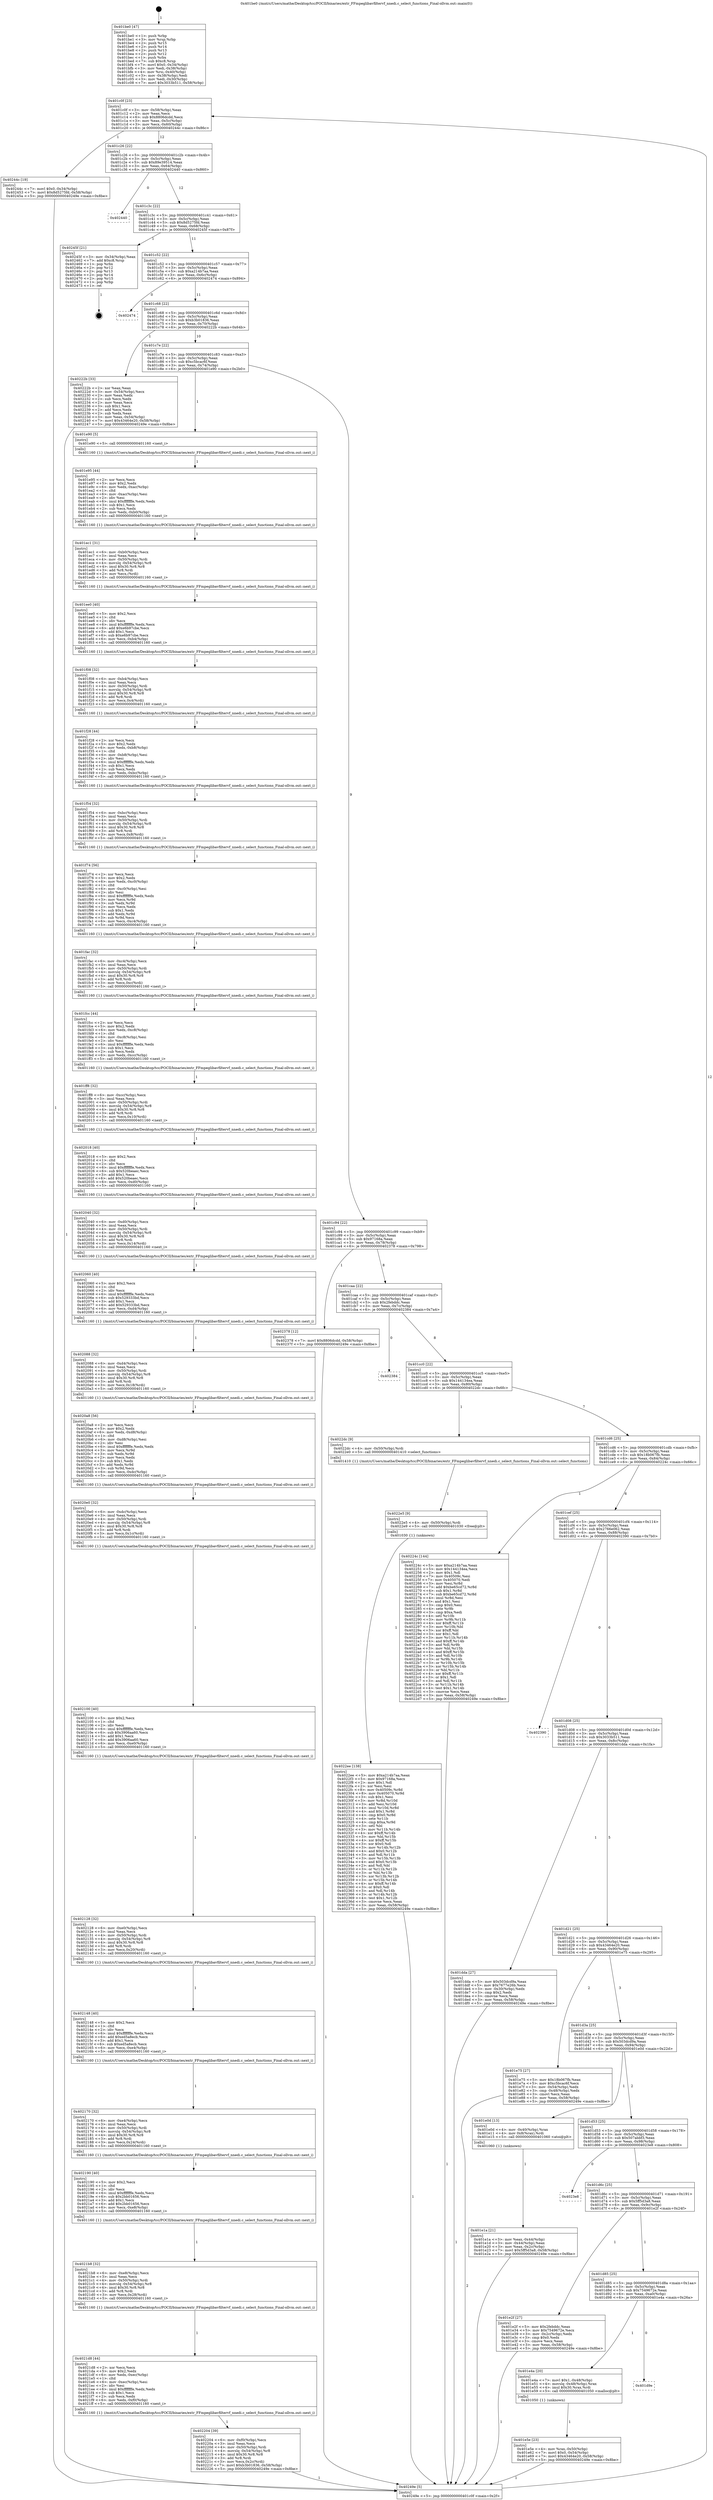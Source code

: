 digraph "0x401be0" {
  label = "0x401be0 (/mnt/c/Users/mathe/Desktop/tcc/POCII/binaries/extr_FFmpeglibavfiltervf_nnedi.c_select_functions_Final-ollvm.out::main(0))"
  labelloc = "t"
  node[shape=record]

  Entry [label="",width=0.3,height=0.3,shape=circle,fillcolor=black,style=filled]
  "0x401c0f" [label="{
     0x401c0f [23]\l
     | [instrs]\l
     &nbsp;&nbsp;0x401c0f \<+3\>: mov -0x58(%rbp),%eax\l
     &nbsp;&nbsp;0x401c12 \<+2\>: mov %eax,%ecx\l
     &nbsp;&nbsp;0x401c14 \<+6\>: sub $0x8806dcdd,%ecx\l
     &nbsp;&nbsp;0x401c1a \<+3\>: mov %eax,-0x5c(%rbp)\l
     &nbsp;&nbsp;0x401c1d \<+3\>: mov %ecx,-0x60(%rbp)\l
     &nbsp;&nbsp;0x401c20 \<+6\>: je 000000000040244c \<main+0x86c\>\l
  }"]
  "0x40244c" [label="{
     0x40244c [19]\l
     | [instrs]\l
     &nbsp;&nbsp;0x40244c \<+7\>: movl $0x0,-0x34(%rbp)\l
     &nbsp;&nbsp;0x402453 \<+7\>: movl $0x8d5275fd,-0x58(%rbp)\l
     &nbsp;&nbsp;0x40245a \<+5\>: jmp 000000000040249e \<main+0x8be\>\l
  }"]
  "0x401c26" [label="{
     0x401c26 [22]\l
     | [instrs]\l
     &nbsp;&nbsp;0x401c26 \<+5\>: jmp 0000000000401c2b \<main+0x4b\>\l
     &nbsp;&nbsp;0x401c2b \<+3\>: mov -0x5c(%rbp),%eax\l
     &nbsp;&nbsp;0x401c2e \<+5\>: sub $0x89e39514,%eax\l
     &nbsp;&nbsp;0x401c33 \<+3\>: mov %eax,-0x64(%rbp)\l
     &nbsp;&nbsp;0x401c36 \<+6\>: je 0000000000402440 \<main+0x860\>\l
  }"]
  Exit [label="",width=0.3,height=0.3,shape=circle,fillcolor=black,style=filled,peripheries=2]
  "0x402440" [label="{
     0x402440\l
  }", style=dashed]
  "0x401c3c" [label="{
     0x401c3c [22]\l
     | [instrs]\l
     &nbsp;&nbsp;0x401c3c \<+5\>: jmp 0000000000401c41 \<main+0x61\>\l
     &nbsp;&nbsp;0x401c41 \<+3\>: mov -0x5c(%rbp),%eax\l
     &nbsp;&nbsp;0x401c44 \<+5\>: sub $0x8d5275fd,%eax\l
     &nbsp;&nbsp;0x401c49 \<+3\>: mov %eax,-0x68(%rbp)\l
     &nbsp;&nbsp;0x401c4c \<+6\>: je 000000000040245f \<main+0x87f\>\l
  }"]
  "0x4022ee" [label="{
     0x4022ee [138]\l
     | [instrs]\l
     &nbsp;&nbsp;0x4022ee \<+5\>: mov $0xa214b7aa,%eax\l
     &nbsp;&nbsp;0x4022f3 \<+5\>: mov $0x97168a,%ecx\l
     &nbsp;&nbsp;0x4022f8 \<+2\>: mov $0x1,%dl\l
     &nbsp;&nbsp;0x4022fa \<+2\>: xor %esi,%esi\l
     &nbsp;&nbsp;0x4022fc \<+8\>: mov 0x40509c,%r8d\l
     &nbsp;&nbsp;0x402304 \<+8\>: mov 0x405070,%r9d\l
     &nbsp;&nbsp;0x40230c \<+3\>: sub $0x1,%esi\l
     &nbsp;&nbsp;0x40230f \<+3\>: mov %r8d,%r10d\l
     &nbsp;&nbsp;0x402312 \<+3\>: add %esi,%r10d\l
     &nbsp;&nbsp;0x402315 \<+4\>: imul %r10d,%r8d\l
     &nbsp;&nbsp;0x402319 \<+4\>: and $0x1,%r8d\l
     &nbsp;&nbsp;0x40231d \<+4\>: cmp $0x0,%r8d\l
     &nbsp;&nbsp;0x402321 \<+4\>: sete %r11b\l
     &nbsp;&nbsp;0x402325 \<+4\>: cmp $0xa,%r9d\l
     &nbsp;&nbsp;0x402329 \<+3\>: setl %bl\l
     &nbsp;&nbsp;0x40232c \<+3\>: mov %r11b,%r14b\l
     &nbsp;&nbsp;0x40232f \<+4\>: xor $0xff,%r14b\l
     &nbsp;&nbsp;0x402333 \<+3\>: mov %bl,%r15b\l
     &nbsp;&nbsp;0x402336 \<+4\>: xor $0xff,%r15b\l
     &nbsp;&nbsp;0x40233a \<+3\>: xor $0x0,%dl\l
     &nbsp;&nbsp;0x40233d \<+3\>: mov %r14b,%r12b\l
     &nbsp;&nbsp;0x402340 \<+4\>: and $0x0,%r12b\l
     &nbsp;&nbsp;0x402344 \<+3\>: and %dl,%r11b\l
     &nbsp;&nbsp;0x402347 \<+3\>: mov %r15b,%r13b\l
     &nbsp;&nbsp;0x40234a \<+4\>: and $0x0,%r13b\l
     &nbsp;&nbsp;0x40234e \<+2\>: and %dl,%bl\l
     &nbsp;&nbsp;0x402350 \<+3\>: or %r11b,%r12b\l
     &nbsp;&nbsp;0x402353 \<+3\>: or %bl,%r13b\l
     &nbsp;&nbsp;0x402356 \<+3\>: xor %r13b,%r12b\l
     &nbsp;&nbsp;0x402359 \<+3\>: or %r15b,%r14b\l
     &nbsp;&nbsp;0x40235c \<+4\>: xor $0xff,%r14b\l
     &nbsp;&nbsp;0x402360 \<+3\>: or $0x0,%dl\l
     &nbsp;&nbsp;0x402363 \<+3\>: and %dl,%r14b\l
     &nbsp;&nbsp;0x402366 \<+3\>: or %r14b,%r12b\l
     &nbsp;&nbsp;0x402369 \<+4\>: test $0x1,%r12b\l
     &nbsp;&nbsp;0x40236d \<+3\>: cmovne %ecx,%eax\l
     &nbsp;&nbsp;0x402370 \<+3\>: mov %eax,-0x58(%rbp)\l
     &nbsp;&nbsp;0x402373 \<+5\>: jmp 000000000040249e \<main+0x8be\>\l
  }"]
  "0x40245f" [label="{
     0x40245f [21]\l
     | [instrs]\l
     &nbsp;&nbsp;0x40245f \<+3\>: mov -0x34(%rbp),%eax\l
     &nbsp;&nbsp;0x402462 \<+7\>: add $0xc8,%rsp\l
     &nbsp;&nbsp;0x402469 \<+1\>: pop %rbx\l
     &nbsp;&nbsp;0x40246a \<+2\>: pop %r12\l
     &nbsp;&nbsp;0x40246c \<+2\>: pop %r13\l
     &nbsp;&nbsp;0x40246e \<+2\>: pop %r14\l
     &nbsp;&nbsp;0x402470 \<+2\>: pop %r15\l
     &nbsp;&nbsp;0x402472 \<+1\>: pop %rbp\l
     &nbsp;&nbsp;0x402473 \<+1\>: ret\l
  }"]
  "0x401c52" [label="{
     0x401c52 [22]\l
     | [instrs]\l
     &nbsp;&nbsp;0x401c52 \<+5\>: jmp 0000000000401c57 \<main+0x77\>\l
     &nbsp;&nbsp;0x401c57 \<+3\>: mov -0x5c(%rbp),%eax\l
     &nbsp;&nbsp;0x401c5a \<+5\>: sub $0xa214b7aa,%eax\l
     &nbsp;&nbsp;0x401c5f \<+3\>: mov %eax,-0x6c(%rbp)\l
     &nbsp;&nbsp;0x401c62 \<+6\>: je 0000000000402474 \<main+0x894\>\l
  }"]
  "0x4022e5" [label="{
     0x4022e5 [9]\l
     | [instrs]\l
     &nbsp;&nbsp;0x4022e5 \<+4\>: mov -0x50(%rbp),%rdi\l
     &nbsp;&nbsp;0x4022e9 \<+5\>: call 0000000000401030 \<free@plt\>\l
     | [calls]\l
     &nbsp;&nbsp;0x401030 \{1\} (unknown)\l
  }"]
  "0x402474" [label="{
     0x402474\l
  }", style=dashed]
  "0x401c68" [label="{
     0x401c68 [22]\l
     | [instrs]\l
     &nbsp;&nbsp;0x401c68 \<+5\>: jmp 0000000000401c6d \<main+0x8d\>\l
     &nbsp;&nbsp;0x401c6d \<+3\>: mov -0x5c(%rbp),%eax\l
     &nbsp;&nbsp;0x401c70 \<+5\>: sub $0xb3b01836,%eax\l
     &nbsp;&nbsp;0x401c75 \<+3\>: mov %eax,-0x70(%rbp)\l
     &nbsp;&nbsp;0x401c78 \<+6\>: je 000000000040222b \<main+0x64b\>\l
  }"]
  "0x402204" [label="{
     0x402204 [39]\l
     | [instrs]\l
     &nbsp;&nbsp;0x402204 \<+6\>: mov -0xf0(%rbp),%ecx\l
     &nbsp;&nbsp;0x40220a \<+3\>: imul %eax,%ecx\l
     &nbsp;&nbsp;0x40220d \<+4\>: mov -0x50(%rbp),%rdi\l
     &nbsp;&nbsp;0x402211 \<+4\>: movslq -0x54(%rbp),%r8\l
     &nbsp;&nbsp;0x402215 \<+4\>: imul $0x30,%r8,%r8\l
     &nbsp;&nbsp;0x402219 \<+3\>: add %r8,%rdi\l
     &nbsp;&nbsp;0x40221c \<+3\>: mov %ecx,0x2c(%rdi)\l
     &nbsp;&nbsp;0x40221f \<+7\>: movl $0xb3b01836,-0x58(%rbp)\l
     &nbsp;&nbsp;0x402226 \<+5\>: jmp 000000000040249e \<main+0x8be\>\l
  }"]
  "0x40222b" [label="{
     0x40222b [33]\l
     | [instrs]\l
     &nbsp;&nbsp;0x40222b \<+2\>: xor %eax,%eax\l
     &nbsp;&nbsp;0x40222d \<+3\>: mov -0x54(%rbp),%ecx\l
     &nbsp;&nbsp;0x402230 \<+2\>: mov %eax,%edx\l
     &nbsp;&nbsp;0x402232 \<+2\>: sub %ecx,%edx\l
     &nbsp;&nbsp;0x402234 \<+2\>: mov %eax,%ecx\l
     &nbsp;&nbsp;0x402236 \<+3\>: sub $0x1,%ecx\l
     &nbsp;&nbsp;0x402239 \<+2\>: add %ecx,%edx\l
     &nbsp;&nbsp;0x40223b \<+2\>: sub %edx,%eax\l
     &nbsp;&nbsp;0x40223d \<+3\>: mov %eax,-0x54(%rbp)\l
     &nbsp;&nbsp;0x402240 \<+7\>: movl $0x43464e20,-0x58(%rbp)\l
     &nbsp;&nbsp;0x402247 \<+5\>: jmp 000000000040249e \<main+0x8be\>\l
  }"]
  "0x401c7e" [label="{
     0x401c7e [22]\l
     | [instrs]\l
     &nbsp;&nbsp;0x401c7e \<+5\>: jmp 0000000000401c83 \<main+0xa3\>\l
     &nbsp;&nbsp;0x401c83 \<+3\>: mov -0x5c(%rbp),%eax\l
     &nbsp;&nbsp;0x401c86 \<+5\>: sub $0xc5bcac6f,%eax\l
     &nbsp;&nbsp;0x401c8b \<+3\>: mov %eax,-0x74(%rbp)\l
     &nbsp;&nbsp;0x401c8e \<+6\>: je 0000000000401e90 \<main+0x2b0\>\l
  }"]
  "0x4021d8" [label="{
     0x4021d8 [44]\l
     | [instrs]\l
     &nbsp;&nbsp;0x4021d8 \<+2\>: xor %ecx,%ecx\l
     &nbsp;&nbsp;0x4021da \<+5\>: mov $0x2,%edx\l
     &nbsp;&nbsp;0x4021df \<+6\>: mov %edx,-0xec(%rbp)\l
     &nbsp;&nbsp;0x4021e5 \<+1\>: cltd\l
     &nbsp;&nbsp;0x4021e6 \<+6\>: mov -0xec(%rbp),%esi\l
     &nbsp;&nbsp;0x4021ec \<+2\>: idiv %esi\l
     &nbsp;&nbsp;0x4021ee \<+6\>: imul $0xfffffffe,%edx,%edx\l
     &nbsp;&nbsp;0x4021f4 \<+3\>: sub $0x1,%ecx\l
     &nbsp;&nbsp;0x4021f7 \<+2\>: sub %ecx,%edx\l
     &nbsp;&nbsp;0x4021f9 \<+6\>: mov %edx,-0xf0(%rbp)\l
     &nbsp;&nbsp;0x4021ff \<+5\>: call 0000000000401160 \<next_i\>\l
     | [calls]\l
     &nbsp;&nbsp;0x401160 \{1\} (/mnt/c/Users/mathe/Desktop/tcc/POCII/binaries/extr_FFmpeglibavfiltervf_nnedi.c_select_functions_Final-ollvm.out::next_i)\l
  }"]
  "0x401e90" [label="{
     0x401e90 [5]\l
     | [instrs]\l
     &nbsp;&nbsp;0x401e90 \<+5\>: call 0000000000401160 \<next_i\>\l
     | [calls]\l
     &nbsp;&nbsp;0x401160 \{1\} (/mnt/c/Users/mathe/Desktop/tcc/POCII/binaries/extr_FFmpeglibavfiltervf_nnedi.c_select_functions_Final-ollvm.out::next_i)\l
  }"]
  "0x401c94" [label="{
     0x401c94 [22]\l
     | [instrs]\l
     &nbsp;&nbsp;0x401c94 \<+5\>: jmp 0000000000401c99 \<main+0xb9\>\l
     &nbsp;&nbsp;0x401c99 \<+3\>: mov -0x5c(%rbp),%eax\l
     &nbsp;&nbsp;0x401c9c \<+5\>: sub $0x97168a,%eax\l
     &nbsp;&nbsp;0x401ca1 \<+3\>: mov %eax,-0x78(%rbp)\l
     &nbsp;&nbsp;0x401ca4 \<+6\>: je 0000000000402378 \<main+0x798\>\l
  }"]
  "0x4021b8" [label="{
     0x4021b8 [32]\l
     | [instrs]\l
     &nbsp;&nbsp;0x4021b8 \<+6\>: mov -0xe8(%rbp),%ecx\l
     &nbsp;&nbsp;0x4021be \<+3\>: imul %eax,%ecx\l
     &nbsp;&nbsp;0x4021c1 \<+4\>: mov -0x50(%rbp),%rdi\l
     &nbsp;&nbsp;0x4021c5 \<+4\>: movslq -0x54(%rbp),%r8\l
     &nbsp;&nbsp;0x4021c9 \<+4\>: imul $0x30,%r8,%r8\l
     &nbsp;&nbsp;0x4021cd \<+3\>: add %r8,%rdi\l
     &nbsp;&nbsp;0x4021d0 \<+3\>: mov %ecx,0x28(%rdi)\l
     &nbsp;&nbsp;0x4021d3 \<+5\>: call 0000000000401160 \<next_i\>\l
     | [calls]\l
     &nbsp;&nbsp;0x401160 \{1\} (/mnt/c/Users/mathe/Desktop/tcc/POCII/binaries/extr_FFmpeglibavfiltervf_nnedi.c_select_functions_Final-ollvm.out::next_i)\l
  }"]
  "0x402378" [label="{
     0x402378 [12]\l
     | [instrs]\l
     &nbsp;&nbsp;0x402378 \<+7\>: movl $0x8806dcdd,-0x58(%rbp)\l
     &nbsp;&nbsp;0x40237f \<+5\>: jmp 000000000040249e \<main+0x8be\>\l
  }"]
  "0x401caa" [label="{
     0x401caa [22]\l
     | [instrs]\l
     &nbsp;&nbsp;0x401caa \<+5\>: jmp 0000000000401caf \<main+0xcf\>\l
     &nbsp;&nbsp;0x401caf \<+3\>: mov -0x5c(%rbp),%eax\l
     &nbsp;&nbsp;0x401cb2 \<+5\>: sub $0x2febddc,%eax\l
     &nbsp;&nbsp;0x401cb7 \<+3\>: mov %eax,-0x7c(%rbp)\l
     &nbsp;&nbsp;0x401cba \<+6\>: je 0000000000402384 \<main+0x7a4\>\l
  }"]
  "0x402190" [label="{
     0x402190 [40]\l
     | [instrs]\l
     &nbsp;&nbsp;0x402190 \<+5\>: mov $0x2,%ecx\l
     &nbsp;&nbsp;0x402195 \<+1\>: cltd\l
     &nbsp;&nbsp;0x402196 \<+2\>: idiv %ecx\l
     &nbsp;&nbsp;0x402198 \<+6\>: imul $0xfffffffe,%edx,%ecx\l
     &nbsp;&nbsp;0x40219e \<+6\>: sub $0x2bb01656,%ecx\l
     &nbsp;&nbsp;0x4021a4 \<+3\>: add $0x1,%ecx\l
     &nbsp;&nbsp;0x4021a7 \<+6\>: add $0x2bb01656,%ecx\l
     &nbsp;&nbsp;0x4021ad \<+6\>: mov %ecx,-0xe8(%rbp)\l
     &nbsp;&nbsp;0x4021b3 \<+5\>: call 0000000000401160 \<next_i\>\l
     | [calls]\l
     &nbsp;&nbsp;0x401160 \{1\} (/mnt/c/Users/mathe/Desktop/tcc/POCII/binaries/extr_FFmpeglibavfiltervf_nnedi.c_select_functions_Final-ollvm.out::next_i)\l
  }"]
  "0x402384" [label="{
     0x402384\l
  }", style=dashed]
  "0x401cc0" [label="{
     0x401cc0 [22]\l
     | [instrs]\l
     &nbsp;&nbsp;0x401cc0 \<+5\>: jmp 0000000000401cc5 \<main+0xe5\>\l
     &nbsp;&nbsp;0x401cc5 \<+3\>: mov -0x5c(%rbp),%eax\l
     &nbsp;&nbsp;0x401cc8 \<+5\>: sub $0x144134ea,%eax\l
     &nbsp;&nbsp;0x401ccd \<+3\>: mov %eax,-0x80(%rbp)\l
     &nbsp;&nbsp;0x401cd0 \<+6\>: je 00000000004022dc \<main+0x6fc\>\l
  }"]
  "0x402170" [label="{
     0x402170 [32]\l
     | [instrs]\l
     &nbsp;&nbsp;0x402170 \<+6\>: mov -0xe4(%rbp),%ecx\l
     &nbsp;&nbsp;0x402176 \<+3\>: imul %eax,%ecx\l
     &nbsp;&nbsp;0x402179 \<+4\>: mov -0x50(%rbp),%rdi\l
     &nbsp;&nbsp;0x40217d \<+4\>: movslq -0x54(%rbp),%r8\l
     &nbsp;&nbsp;0x402181 \<+4\>: imul $0x30,%r8,%r8\l
     &nbsp;&nbsp;0x402185 \<+3\>: add %r8,%rdi\l
     &nbsp;&nbsp;0x402188 \<+3\>: mov %ecx,0x24(%rdi)\l
     &nbsp;&nbsp;0x40218b \<+5\>: call 0000000000401160 \<next_i\>\l
     | [calls]\l
     &nbsp;&nbsp;0x401160 \{1\} (/mnt/c/Users/mathe/Desktop/tcc/POCII/binaries/extr_FFmpeglibavfiltervf_nnedi.c_select_functions_Final-ollvm.out::next_i)\l
  }"]
  "0x4022dc" [label="{
     0x4022dc [9]\l
     | [instrs]\l
     &nbsp;&nbsp;0x4022dc \<+4\>: mov -0x50(%rbp),%rdi\l
     &nbsp;&nbsp;0x4022e0 \<+5\>: call 0000000000401410 \<select_functions\>\l
     | [calls]\l
     &nbsp;&nbsp;0x401410 \{1\} (/mnt/c/Users/mathe/Desktop/tcc/POCII/binaries/extr_FFmpeglibavfiltervf_nnedi.c_select_functions_Final-ollvm.out::select_functions)\l
  }"]
  "0x401cd6" [label="{
     0x401cd6 [25]\l
     | [instrs]\l
     &nbsp;&nbsp;0x401cd6 \<+5\>: jmp 0000000000401cdb \<main+0xfb\>\l
     &nbsp;&nbsp;0x401cdb \<+3\>: mov -0x5c(%rbp),%eax\l
     &nbsp;&nbsp;0x401cde \<+5\>: sub $0x18b067fb,%eax\l
     &nbsp;&nbsp;0x401ce3 \<+6\>: mov %eax,-0x84(%rbp)\l
     &nbsp;&nbsp;0x401ce9 \<+6\>: je 000000000040224c \<main+0x66c\>\l
  }"]
  "0x402148" [label="{
     0x402148 [40]\l
     | [instrs]\l
     &nbsp;&nbsp;0x402148 \<+5\>: mov $0x2,%ecx\l
     &nbsp;&nbsp;0x40214d \<+1\>: cltd\l
     &nbsp;&nbsp;0x40214e \<+2\>: idiv %ecx\l
     &nbsp;&nbsp;0x402150 \<+6\>: imul $0xfffffffe,%edx,%ecx\l
     &nbsp;&nbsp;0x402156 \<+6\>: add $0xed5a8ecb,%ecx\l
     &nbsp;&nbsp;0x40215c \<+3\>: add $0x1,%ecx\l
     &nbsp;&nbsp;0x40215f \<+6\>: sub $0xed5a8ecb,%ecx\l
     &nbsp;&nbsp;0x402165 \<+6\>: mov %ecx,-0xe4(%rbp)\l
     &nbsp;&nbsp;0x40216b \<+5\>: call 0000000000401160 \<next_i\>\l
     | [calls]\l
     &nbsp;&nbsp;0x401160 \{1\} (/mnt/c/Users/mathe/Desktop/tcc/POCII/binaries/extr_FFmpeglibavfiltervf_nnedi.c_select_functions_Final-ollvm.out::next_i)\l
  }"]
  "0x40224c" [label="{
     0x40224c [144]\l
     | [instrs]\l
     &nbsp;&nbsp;0x40224c \<+5\>: mov $0xa214b7aa,%eax\l
     &nbsp;&nbsp;0x402251 \<+5\>: mov $0x144134ea,%ecx\l
     &nbsp;&nbsp;0x402256 \<+2\>: mov $0x1,%dl\l
     &nbsp;&nbsp;0x402258 \<+7\>: mov 0x40509c,%esi\l
     &nbsp;&nbsp;0x40225f \<+7\>: mov 0x405070,%edi\l
     &nbsp;&nbsp;0x402266 \<+3\>: mov %esi,%r8d\l
     &nbsp;&nbsp;0x402269 \<+7\>: add $0xbe65cd72,%r8d\l
     &nbsp;&nbsp;0x402270 \<+4\>: sub $0x1,%r8d\l
     &nbsp;&nbsp;0x402274 \<+7\>: sub $0xbe65cd72,%r8d\l
     &nbsp;&nbsp;0x40227b \<+4\>: imul %r8d,%esi\l
     &nbsp;&nbsp;0x40227f \<+3\>: and $0x1,%esi\l
     &nbsp;&nbsp;0x402282 \<+3\>: cmp $0x0,%esi\l
     &nbsp;&nbsp;0x402285 \<+4\>: sete %r9b\l
     &nbsp;&nbsp;0x402289 \<+3\>: cmp $0xa,%edi\l
     &nbsp;&nbsp;0x40228c \<+4\>: setl %r10b\l
     &nbsp;&nbsp;0x402290 \<+3\>: mov %r9b,%r11b\l
     &nbsp;&nbsp;0x402293 \<+4\>: xor $0xff,%r11b\l
     &nbsp;&nbsp;0x402297 \<+3\>: mov %r10b,%bl\l
     &nbsp;&nbsp;0x40229a \<+3\>: xor $0xff,%bl\l
     &nbsp;&nbsp;0x40229d \<+3\>: xor $0x1,%dl\l
     &nbsp;&nbsp;0x4022a0 \<+3\>: mov %r11b,%r14b\l
     &nbsp;&nbsp;0x4022a3 \<+4\>: and $0xff,%r14b\l
     &nbsp;&nbsp;0x4022a7 \<+3\>: and %dl,%r9b\l
     &nbsp;&nbsp;0x4022aa \<+3\>: mov %bl,%r15b\l
     &nbsp;&nbsp;0x4022ad \<+4\>: and $0xff,%r15b\l
     &nbsp;&nbsp;0x4022b1 \<+3\>: and %dl,%r10b\l
     &nbsp;&nbsp;0x4022b4 \<+3\>: or %r9b,%r14b\l
     &nbsp;&nbsp;0x4022b7 \<+3\>: or %r10b,%r15b\l
     &nbsp;&nbsp;0x4022ba \<+3\>: xor %r15b,%r14b\l
     &nbsp;&nbsp;0x4022bd \<+3\>: or %bl,%r11b\l
     &nbsp;&nbsp;0x4022c0 \<+4\>: xor $0xff,%r11b\l
     &nbsp;&nbsp;0x4022c4 \<+3\>: or $0x1,%dl\l
     &nbsp;&nbsp;0x4022c7 \<+3\>: and %dl,%r11b\l
     &nbsp;&nbsp;0x4022ca \<+3\>: or %r11b,%r14b\l
     &nbsp;&nbsp;0x4022cd \<+4\>: test $0x1,%r14b\l
     &nbsp;&nbsp;0x4022d1 \<+3\>: cmovne %ecx,%eax\l
     &nbsp;&nbsp;0x4022d4 \<+3\>: mov %eax,-0x58(%rbp)\l
     &nbsp;&nbsp;0x4022d7 \<+5\>: jmp 000000000040249e \<main+0x8be\>\l
  }"]
  "0x401cef" [label="{
     0x401cef [25]\l
     | [instrs]\l
     &nbsp;&nbsp;0x401cef \<+5\>: jmp 0000000000401cf4 \<main+0x114\>\l
     &nbsp;&nbsp;0x401cf4 \<+3\>: mov -0x5c(%rbp),%eax\l
     &nbsp;&nbsp;0x401cf7 \<+5\>: sub $0x2766e062,%eax\l
     &nbsp;&nbsp;0x401cfc \<+6\>: mov %eax,-0x88(%rbp)\l
     &nbsp;&nbsp;0x401d02 \<+6\>: je 0000000000402390 \<main+0x7b0\>\l
  }"]
  "0x402128" [label="{
     0x402128 [32]\l
     | [instrs]\l
     &nbsp;&nbsp;0x402128 \<+6\>: mov -0xe0(%rbp),%ecx\l
     &nbsp;&nbsp;0x40212e \<+3\>: imul %eax,%ecx\l
     &nbsp;&nbsp;0x402131 \<+4\>: mov -0x50(%rbp),%rdi\l
     &nbsp;&nbsp;0x402135 \<+4\>: movslq -0x54(%rbp),%r8\l
     &nbsp;&nbsp;0x402139 \<+4\>: imul $0x30,%r8,%r8\l
     &nbsp;&nbsp;0x40213d \<+3\>: add %r8,%rdi\l
     &nbsp;&nbsp;0x402140 \<+3\>: mov %ecx,0x20(%rdi)\l
     &nbsp;&nbsp;0x402143 \<+5\>: call 0000000000401160 \<next_i\>\l
     | [calls]\l
     &nbsp;&nbsp;0x401160 \{1\} (/mnt/c/Users/mathe/Desktop/tcc/POCII/binaries/extr_FFmpeglibavfiltervf_nnedi.c_select_functions_Final-ollvm.out::next_i)\l
  }"]
  "0x402390" [label="{
     0x402390\l
  }", style=dashed]
  "0x401d08" [label="{
     0x401d08 [25]\l
     | [instrs]\l
     &nbsp;&nbsp;0x401d08 \<+5\>: jmp 0000000000401d0d \<main+0x12d\>\l
     &nbsp;&nbsp;0x401d0d \<+3\>: mov -0x5c(%rbp),%eax\l
     &nbsp;&nbsp;0x401d10 \<+5\>: sub $0x3033b511,%eax\l
     &nbsp;&nbsp;0x401d15 \<+6\>: mov %eax,-0x8c(%rbp)\l
     &nbsp;&nbsp;0x401d1b \<+6\>: je 0000000000401dda \<main+0x1fa\>\l
  }"]
  "0x402100" [label="{
     0x402100 [40]\l
     | [instrs]\l
     &nbsp;&nbsp;0x402100 \<+5\>: mov $0x2,%ecx\l
     &nbsp;&nbsp;0x402105 \<+1\>: cltd\l
     &nbsp;&nbsp;0x402106 \<+2\>: idiv %ecx\l
     &nbsp;&nbsp;0x402108 \<+6\>: imul $0xfffffffe,%edx,%ecx\l
     &nbsp;&nbsp;0x40210e \<+6\>: sub $0x3906aa60,%ecx\l
     &nbsp;&nbsp;0x402114 \<+3\>: add $0x1,%ecx\l
     &nbsp;&nbsp;0x402117 \<+6\>: add $0x3906aa60,%ecx\l
     &nbsp;&nbsp;0x40211d \<+6\>: mov %ecx,-0xe0(%rbp)\l
     &nbsp;&nbsp;0x402123 \<+5\>: call 0000000000401160 \<next_i\>\l
     | [calls]\l
     &nbsp;&nbsp;0x401160 \{1\} (/mnt/c/Users/mathe/Desktop/tcc/POCII/binaries/extr_FFmpeglibavfiltervf_nnedi.c_select_functions_Final-ollvm.out::next_i)\l
  }"]
  "0x401dda" [label="{
     0x401dda [27]\l
     | [instrs]\l
     &nbsp;&nbsp;0x401dda \<+5\>: mov $0x503dcd9a,%eax\l
     &nbsp;&nbsp;0x401ddf \<+5\>: mov $0x7677e26b,%ecx\l
     &nbsp;&nbsp;0x401de4 \<+3\>: mov -0x30(%rbp),%edx\l
     &nbsp;&nbsp;0x401de7 \<+3\>: cmp $0x2,%edx\l
     &nbsp;&nbsp;0x401dea \<+3\>: cmovne %ecx,%eax\l
     &nbsp;&nbsp;0x401ded \<+3\>: mov %eax,-0x58(%rbp)\l
     &nbsp;&nbsp;0x401df0 \<+5\>: jmp 000000000040249e \<main+0x8be\>\l
  }"]
  "0x401d21" [label="{
     0x401d21 [25]\l
     | [instrs]\l
     &nbsp;&nbsp;0x401d21 \<+5\>: jmp 0000000000401d26 \<main+0x146\>\l
     &nbsp;&nbsp;0x401d26 \<+3\>: mov -0x5c(%rbp),%eax\l
     &nbsp;&nbsp;0x401d29 \<+5\>: sub $0x43464e20,%eax\l
     &nbsp;&nbsp;0x401d2e \<+6\>: mov %eax,-0x90(%rbp)\l
     &nbsp;&nbsp;0x401d34 \<+6\>: je 0000000000401e75 \<main+0x295\>\l
  }"]
  "0x40249e" [label="{
     0x40249e [5]\l
     | [instrs]\l
     &nbsp;&nbsp;0x40249e \<+5\>: jmp 0000000000401c0f \<main+0x2f\>\l
  }"]
  "0x401be0" [label="{
     0x401be0 [47]\l
     | [instrs]\l
     &nbsp;&nbsp;0x401be0 \<+1\>: push %rbp\l
     &nbsp;&nbsp;0x401be1 \<+3\>: mov %rsp,%rbp\l
     &nbsp;&nbsp;0x401be4 \<+2\>: push %r15\l
     &nbsp;&nbsp;0x401be6 \<+2\>: push %r14\l
     &nbsp;&nbsp;0x401be8 \<+2\>: push %r13\l
     &nbsp;&nbsp;0x401bea \<+2\>: push %r12\l
     &nbsp;&nbsp;0x401bec \<+1\>: push %rbx\l
     &nbsp;&nbsp;0x401bed \<+7\>: sub $0xc8,%rsp\l
     &nbsp;&nbsp;0x401bf4 \<+7\>: movl $0x0,-0x34(%rbp)\l
     &nbsp;&nbsp;0x401bfb \<+3\>: mov %edi,-0x38(%rbp)\l
     &nbsp;&nbsp;0x401bfe \<+4\>: mov %rsi,-0x40(%rbp)\l
     &nbsp;&nbsp;0x401c02 \<+3\>: mov -0x38(%rbp),%edi\l
     &nbsp;&nbsp;0x401c05 \<+3\>: mov %edi,-0x30(%rbp)\l
     &nbsp;&nbsp;0x401c08 \<+7\>: movl $0x3033b511,-0x58(%rbp)\l
  }"]
  "0x4020e0" [label="{
     0x4020e0 [32]\l
     | [instrs]\l
     &nbsp;&nbsp;0x4020e0 \<+6\>: mov -0xdc(%rbp),%ecx\l
     &nbsp;&nbsp;0x4020e6 \<+3\>: imul %eax,%ecx\l
     &nbsp;&nbsp;0x4020e9 \<+4\>: mov -0x50(%rbp),%rdi\l
     &nbsp;&nbsp;0x4020ed \<+4\>: movslq -0x54(%rbp),%r8\l
     &nbsp;&nbsp;0x4020f1 \<+4\>: imul $0x30,%r8,%r8\l
     &nbsp;&nbsp;0x4020f5 \<+3\>: add %r8,%rdi\l
     &nbsp;&nbsp;0x4020f8 \<+3\>: mov %ecx,0x1c(%rdi)\l
     &nbsp;&nbsp;0x4020fb \<+5\>: call 0000000000401160 \<next_i\>\l
     | [calls]\l
     &nbsp;&nbsp;0x401160 \{1\} (/mnt/c/Users/mathe/Desktop/tcc/POCII/binaries/extr_FFmpeglibavfiltervf_nnedi.c_select_functions_Final-ollvm.out::next_i)\l
  }"]
  "0x401e75" [label="{
     0x401e75 [27]\l
     | [instrs]\l
     &nbsp;&nbsp;0x401e75 \<+5\>: mov $0x18b067fb,%eax\l
     &nbsp;&nbsp;0x401e7a \<+5\>: mov $0xc5bcac6f,%ecx\l
     &nbsp;&nbsp;0x401e7f \<+3\>: mov -0x54(%rbp),%edx\l
     &nbsp;&nbsp;0x401e82 \<+3\>: cmp -0x48(%rbp),%edx\l
     &nbsp;&nbsp;0x401e85 \<+3\>: cmovl %ecx,%eax\l
     &nbsp;&nbsp;0x401e88 \<+3\>: mov %eax,-0x58(%rbp)\l
     &nbsp;&nbsp;0x401e8b \<+5\>: jmp 000000000040249e \<main+0x8be\>\l
  }"]
  "0x401d3a" [label="{
     0x401d3a [25]\l
     | [instrs]\l
     &nbsp;&nbsp;0x401d3a \<+5\>: jmp 0000000000401d3f \<main+0x15f\>\l
     &nbsp;&nbsp;0x401d3f \<+3\>: mov -0x5c(%rbp),%eax\l
     &nbsp;&nbsp;0x401d42 \<+5\>: sub $0x503dcd9a,%eax\l
     &nbsp;&nbsp;0x401d47 \<+6\>: mov %eax,-0x94(%rbp)\l
     &nbsp;&nbsp;0x401d4d \<+6\>: je 0000000000401e0d \<main+0x22d\>\l
  }"]
  "0x4020a8" [label="{
     0x4020a8 [56]\l
     | [instrs]\l
     &nbsp;&nbsp;0x4020a8 \<+2\>: xor %ecx,%ecx\l
     &nbsp;&nbsp;0x4020aa \<+5\>: mov $0x2,%edx\l
     &nbsp;&nbsp;0x4020af \<+6\>: mov %edx,-0xd8(%rbp)\l
     &nbsp;&nbsp;0x4020b5 \<+1\>: cltd\l
     &nbsp;&nbsp;0x4020b6 \<+6\>: mov -0xd8(%rbp),%esi\l
     &nbsp;&nbsp;0x4020bc \<+2\>: idiv %esi\l
     &nbsp;&nbsp;0x4020be \<+6\>: imul $0xfffffffe,%edx,%edx\l
     &nbsp;&nbsp;0x4020c4 \<+3\>: mov %ecx,%r9d\l
     &nbsp;&nbsp;0x4020c7 \<+3\>: sub %edx,%r9d\l
     &nbsp;&nbsp;0x4020ca \<+2\>: mov %ecx,%edx\l
     &nbsp;&nbsp;0x4020cc \<+3\>: sub $0x1,%edx\l
     &nbsp;&nbsp;0x4020cf \<+3\>: add %edx,%r9d\l
     &nbsp;&nbsp;0x4020d2 \<+3\>: sub %r9d,%ecx\l
     &nbsp;&nbsp;0x4020d5 \<+6\>: mov %ecx,-0xdc(%rbp)\l
     &nbsp;&nbsp;0x4020db \<+5\>: call 0000000000401160 \<next_i\>\l
     | [calls]\l
     &nbsp;&nbsp;0x401160 \{1\} (/mnt/c/Users/mathe/Desktop/tcc/POCII/binaries/extr_FFmpeglibavfiltervf_nnedi.c_select_functions_Final-ollvm.out::next_i)\l
  }"]
  "0x401e0d" [label="{
     0x401e0d [13]\l
     | [instrs]\l
     &nbsp;&nbsp;0x401e0d \<+4\>: mov -0x40(%rbp),%rax\l
     &nbsp;&nbsp;0x401e11 \<+4\>: mov 0x8(%rax),%rdi\l
     &nbsp;&nbsp;0x401e15 \<+5\>: call 0000000000401060 \<atoi@plt\>\l
     | [calls]\l
     &nbsp;&nbsp;0x401060 \{1\} (unknown)\l
  }"]
  "0x401d53" [label="{
     0x401d53 [25]\l
     | [instrs]\l
     &nbsp;&nbsp;0x401d53 \<+5\>: jmp 0000000000401d58 \<main+0x178\>\l
     &nbsp;&nbsp;0x401d58 \<+3\>: mov -0x5c(%rbp),%eax\l
     &nbsp;&nbsp;0x401d5b \<+5\>: sub $0x507abbf3,%eax\l
     &nbsp;&nbsp;0x401d60 \<+6\>: mov %eax,-0x98(%rbp)\l
     &nbsp;&nbsp;0x401d66 \<+6\>: je 00000000004023e8 \<main+0x808\>\l
  }"]
  "0x401e1a" [label="{
     0x401e1a [21]\l
     | [instrs]\l
     &nbsp;&nbsp;0x401e1a \<+3\>: mov %eax,-0x44(%rbp)\l
     &nbsp;&nbsp;0x401e1d \<+3\>: mov -0x44(%rbp),%eax\l
     &nbsp;&nbsp;0x401e20 \<+3\>: mov %eax,-0x2c(%rbp)\l
     &nbsp;&nbsp;0x401e23 \<+7\>: movl $0x5ff5d3a8,-0x58(%rbp)\l
     &nbsp;&nbsp;0x401e2a \<+5\>: jmp 000000000040249e \<main+0x8be\>\l
  }"]
  "0x402088" [label="{
     0x402088 [32]\l
     | [instrs]\l
     &nbsp;&nbsp;0x402088 \<+6\>: mov -0xd4(%rbp),%ecx\l
     &nbsp;&nbsp;0x40208e \<+3\>: imul %eax,%ecx\l
     &nbsp;&nbsp;0x402091 \<+4\>: mov -0x50(%rbp),%rdi\l
     &nbsp;&nbsp;0x402095 \<+4\>: movslq -0x54(%rbp),%r8\l
     &nbsp;&nbsp;0x402099 \<+4\>: imul $0x30,%r8,%r8\l
     &nbsp;&nbsp;0x40209d \<+3\>: add %r8,%rdi\l
     &nbsp;&nbsp;0x4020a0 \<+3\>: mov %ecx,0x18(%rdi)\l
     &nbsp;&nbsp;0x4020a3 \<+5\>: call 0000000000401160 \<next_i\>\l
     | [calls]\l
     &nbsp;&nbsp;0x401160 \{1\} (/mnt/c/Users/mathe/Desktop/tcc/POCII/binaries/extr_FFmpeglibavfiltervf_nnedi.c_select_functions_Final-ollvm.out::next_i)\l
  }"]
  "0x4023e8" [label="{
     0x4023e8\l
  }", style=dashed]
  "0x401d6c" [label="{
     0x401d6c [25]\l
     | [instrs]\l
     &nbsp;&nbsp;0x401d6c \<+5\>: jmp 0000000000401d71 \<main+0x191\>\l
     &nbsp;&nbsp;0x401d71 \<+3\>: mov -0x5c(%rbp),%eax\l
     &nbsp;&nbsp;0x401d74 \<+5\>: sub $0x5ff5d3a8,%eax\l
     &nbsp;&nbsp;0x401d79 \<+6\>: mov %eax,-0x9c(%rbp)\l
     &nbsp;&nbsp;0x401d7f \<+6\>: je 0000000000401e2f \<main+0x24f\>\l
  }"]
  "0x402060" [label="{
     0x402060 [40]\l
     | [instrs]\l
     &nbsp;&nbsp;0x402060 \<+5\>: mov $0x2,%ecx\l
     &nbsp;&nbsp;0x402065 \<+1\>: cltd\l
     &nbsp;&nbsp;0x402066 \<+2\>: idiv %ecx\l
     &nbsp;&nbsp;0x402068 \<+6\>: imul $0xfffffffe,%edx,%ecx\l
     &nbsp;&nbsp;0x40206e \<+6\>: sub $0x529333bd,%ecx\l
     &nbsp;&nbsp;0x402074 \<+3\>: add $0x1,%ecx\l
     &nbsp;&nbsp;0x402077 \<+6\>: add $0x529333bd,%ecx\l
     &nbsp;&nbsp;0x40207d \<+6\>: mov %ecx,-0xd4(%rbp)\l
     &nbsp;&nbsp;0x402083 \<+5\>: call 0000000000401160 \<next_i\>\l
     | [calls]\l
     &nbsp;&nbsp;0x401160 \{1\} (/mnt/c/Users/mathe/Desktop/tcc/POCII/binaries/extr_FFmpeglibavfiltervf_nnedi.c_select_functions_Final-ollvm.out::next_i)\l
  }"]
  "0x401e2f" [label="{
     0x401e2f [27]\l
     | [instrs]\l
     &nbsp;&nbsp;0x401e2f \<+5\>: mov $0x2febddc,%eax\l
     &nbsp;&nbsp;0x401e34 \<+5\>: mov $0x7549672e,%ecx\l
     &nbsp;&nbsp;0x401e39 \<+3\>: mov -0x2c(%rbp),%edx\l
     &nbsp;&nbsp;0x401e3c \<+3\>: cmp $0x0,%edx\l
     &nbsp;&nbsp;0x401e3f \<+3\>: cmove %ecx,%eax\l
     &nbsp;&nbsp;0x401e42 \<+3\>: mov %eax,-0x58(%rbp)\l
     &nbsp;&nbsp;0x401e45 \<+5\>: jmp 000000000040249e \<main+0x8be\>\l
  }"]
  "0x401d85" [label="{
     0x401d85 [25]\l
     | [instrs]\l
     &nbsp;&nbsp;0x401d85 \<+5\>: jmp 0000000000401d8a \<main+0x1aa\>\l
     &nbsp;&nbsp;0x401d8a \<+3\>: mov -0x5c(%rbp),%eax\l
     &nbsp;&nbsp;0x401d8d \<+5\>: sub $0x7549672e,%eax\l
     &nbsp;&nbsp;0x401d92 \<+6\>: mov %eax,-0xa0(%rbp)\l
     &nbsp;&nbsp;0x401d98 \<+6\>: je 0000000000401e4a \<main+0x26a\>\l
  }"]
  "0x402040" [label="{
     0x402040 [32]\l
     | [instrs]\l
     &nbsp;&nbsp;0x402040 \<+6\>: mov -0xd0(%rbp),%ecx\l
     &nbsp;&nbsp;0x402046 \<+3\>: imul %eax,%ecx\l
     &nbsp;&nbsp;0x402049 \<+4\>: mov -0x50(%rbp),%rdi\l
     &nbsp;&nbsp;0x40204d \<+4\>: movslq -0x54(%rbp),%r8\l
     &nbsp;&nbsp;0x402051 \<+4\>: imul $0x30,%r8,%r8\l
     &nbsp;&nbsp;0x402055 \<+3\>: add %r8,%rdi\l
     &nbsp;&nbsp;0x402058 \<+3\>: mov %ecx,0x14(%rdi)\l
     &nbsp;&nbsp;0x40205b \<+5\>: call 0000000000401160 \<next_i\>\l
     | [calls]\l
     &nbsp;&nbsp;0x401160 \{1\} (/mnt/c/Users/mathe/Desktop/tcc/POCII/binaries/extr_FFmpeglibavfiltervf_nnedi.c_select_functions_Final-ollvm.out::next_i)\l
  }"]
  "0x401e4a" [label="{
     0x401e4a [20]\l
     | [instrs]\l
     &nbsp;&nbsp;0x401e4a \<+7\>: movl $0x1,-0x48(%rbp)\l
     &nbsp;&nbsp;0x401e51 \<+4\>: movslq -0x48(%rbp),%rax\l
     &nbsp;&nbsp;0x401e55 \<+4\>: imul $0x30,%rax,%rdi\l
     &nbsp;&nbsp;0x401e59 \<+5\>: call 0000000000401050 \<malloc@plt\>\l
     | [calls]\l
     &nbsp;&nbsp;0x401050 \{1\} (unknown)\l
  }"]
  "0x401d9e" [label="{
     0x401d9e\l
  }", style=dashed]
  "0x401e5e" [label="{
     0x401e5e [23]\l
     | [instrs]\l
     &nbsp;&nbsp;0x401e5e \<+4\>: mov %rax,-0x50(%rbp)\l
     &nbsp;&nbsp;0x401e62 \<+7\>: movl $0x0,-0x54(%rbp)\l
     &nbsp;&nbsp;0x401e69 \<+7\>: movl $0x43464e20,-0x58(%rbp)\l
     &nbsp;&nbsp;0x401e70 \<+5\>: jmp 000000000040249e \<main+0x8be\>\l
  }"]
  "0x401e95" [label="{
     0x401e95 [44]\l
     | [instrs]\l
     &nbsp;&nbsp;0x401e95 \<+2\>: xor %ecx,%ecx\l
     &nbsp;&nbsp;0x401e97 \<+5\>: mov $0x2,%edx\l
     &nbsp;&nbsp;0x401e9c \<+6\>: mov %edx,-0xac(%rbp)\l
     &nbsp;&nbsp;0x401ea2 \<+1\>: cltd\l
     &nbsp;&nbsp;0x401ea3 \<+6\>: mov -0xac(%rbp),%esi\l
     &nbsp;&nbsp;0x401ea9 \<+2\>: idiv %esi\l
     &nbsp;&nbsp;0x401eab \<+6\>: imul $0xfffffffe,%edx,%edx\l
     &nbsp;&nbsp;0x401eb1 \<+3\>: sub $0x1,%ecx\l
     &nbsp;&nbsp;0x401eb4 \<+2\>: sub %ecx,%edx\l
     &nbsp;&nbsp;0x401eb6 \<+6\>: mov %edx,-0xb0(%rbp)\l
     &nbsp;&nbsp;0x401ebc \<+5\>: call 0000000000401160 \<next_i\>\l
     | [calls]\l
     &nbsp;&nbsp;0x401160 \{1\} (/mnt/c/Users/mathe/Desktop/tcc/POCII/binaries/extr_FFmpeglibavfiltervf_nnedi.c_select_functions_Final-ollvm.out::next_i)\l
  }"]
  "0x401ec1" [label="{
     0x401ec1 [31]\l
     | [instrs]\l
     &nbsp;&nbsp;0x401ec1 \<+6\>: mov -0xb0(%rbp),%ecx\l
     &nbsp;&nbsp;0x401ec7 \<+3\>: imul %eax,%ecx\l
     &nbsp;&nbsp;0x401eca \<+4\>: mov -0x50(%rbp),%rdi\l
     &nbsp;&nbsp;0x401ece \<+4\>: movslq -0x54(%rbp),%r8\l
     &nbsp;&nbsp;0x401ed2 \<+4\>: imul $0x30,%r8,%r8\l
     &nbsp;&nbsp;0x401ed6 \<+3\>: add %r8,%rdi\l
     &nbsp;&nbsp;0x401ed9 \<+2\>: mov %ecx,(%rdi)\l
     &nbsp;&nbsp;0x401edb \<+5\>: call 0000000000401160 \<next_i\>\l
     | [calls]\l
     &nbsp;&nbsp;0x401160 \{1\} (/mnt/c/Users/mathe/Desktop/tcc/POCII/binaries/extr_FFmpeglibavfiltervf_nnedi.c_select_functions_Final-ollvm.out::next_i)\l
  }"]
  "0x401ee0" [label="{
     0x401ee0 [40]\l
     | [instrs]\l
     &nbsp;&nbsp;0x401ee0 \<+5\>: mov $0x2,%ecx\l
     &nbsp;&nbsp;0x401ee5 \<+1\>: cltd\l
     &nbsp;&nbsp;0x401ee6 \<+2\>: idiv %ecx\l
     &nbsp;&nbsp;0x401ee8 \<+6\>: imul $0xfffffffe,%edx,%ecx\l
     &nbsp;&nbsp;0x401eee \<+6\>: add $0xe6b97cbe,%ecx\l
     &nbsp;&nbsp;0x401ef4 \<+3\>: add $0x1,%ecx\l
     &nbsp;&nbsp;0x401ef7 \<+6\>: sub $0xe6b97cbe,%ecx\l
     &nbsp;&nbsp;0x401efd \<+6\>: mov %ecx,-0xb4(%rbp)\l
     &nbsp;&nbsp;0x401f03 \<+5\>: call 0000000000401160 \<next_i\>\l
     | [calls]\l
     &nbsp;&nbsp;0x401160 \{1\} (/mnt/c/Users/mathe/Desktop/tcc/POCII/binaries/extr_FFmpeglibavfiltervf_nnedi.c_select_functions_Final-ollvm.out::next_i)\l
  }"]
  "0x401f08" [label="{
     0x401f08 [32]\l
     | [instrs]\l
     &nbsp;&nbsp;0x401f08 \<+6\>: mov -0xb4(%rbp),%ecx\l
     &nbsp;&nbsp;0x401f0e \<+3\>: imul %eax,%ecx\l
     &nbsp;&nbsp;0x401f11 \<+4\>: mov -0x50(%rbp),%rdi\l
     &nbsp;&nbsp;0x401f15 \<+4\>: movslq -0x54(%rbp),%r8\l
     &nbsp;&nbsp;0x401f19 \<+4\>: imul $0x30,%r8,%r8\l
     &nbsp;&nbsp;0x401f1d \<+3\>: add %r8,%rdi\l
     &nbsp;&nbsp;0x401f20 \<+3\>: mov %ecx,0x4(%rdi)\l
     &nbsp;&nbsp;0x401f23 \<+5\>: call 0000000000401160 \<next_i\>\l
     | [calls]\l
     &nbsp;&nbsp;0x401160 \{1\} (/mnt/c/Users/mathe/Desktop/tcc/POCII/binaries/extr_FFmpeglibavfiltervf_nnedi.c_select_functions_Final-ollvm.out::next_i)\l
  }"]
  "0x401f28" [label="{
     0x401f28 [44]\l
     | [instrs]\l
     &nbsp;&nbsp;0x401f28 \<+2\>: xor %ecx,%ecx\l
     &nbsp;&nbsp;0x401f2a \<+5\>: mov $0x2,%edx\l
     &nbsp;&nbsp;0x401f2f \<+6\>: mov %edx,-0xb8(%rbp)\l
     &nbsp;&nbsp;0x401f35 \<+1\>: cltd\l
     &nbsp;&nbsp;0x401f36 \<+6\>: mov -0xb8(%rbp),%esi\l
     &nbsp;&nbsp;0x401f3c \<+2\>: idiv %esi\l
     &nbsp;&nbsp;0x401f3e \<+6\>: imul $0xfffffffe,%edx,%edx\l
     &nbsp;&nbsp;0x401f44 \<+3\>: sub $0x1,%ecx\l
     &nbsp;&nbsp;0x401f47 \<+2\>: sub %ecx,%edx\l
     &nbsp;&nbsp;0x401f49 \<+6\>: mov %edx,-0xbc(%rbp)\l
     &nbsp;&nbsp;0x401f4f \<+5\>: call 0000000000401160 \<next_i\>\l
     | [calls]\l
     &nbsp;&nbsp;0x401160 \{1\} (/mnt/c/Users/mathe/Desktop/tcc/POCII/binaries/extr_FFmpeglibavfiltervf_nnedi.c_select_functions_Final-ollvm.out::next_i)\l
  }"]
  "0x401f54" [label="{
     0x401f54 [32]\l
     | [instrs]\l
     &nbsp;&nbsp;0x401f54 \<+6\>: mov -0xbc(%rbp),%ecx\l
     &nbsp;&nbsp;0x401f5a \<+3\>: imul %eax,%ecx\l
     &nbsp;&nbsp;0x401f5d \<+4\>: mov -0x50(%rbp),%rdi\l
     &nbsp;&nbsp;0x401f61 \<+4\>: movslq -0x54(%rbp),%r8\l
     &nbsp;&nbsp;0x401f65 \<+4\>: imul $0x30,%r8,%r8\l
     &nbsp;&nbsp;0x401f69 \<+3\>: add %r8,%rdi\l
     &nbsp;&nbsp;0x401f6c \<+3\>: mov %ecx,0x8(%rdi)\l
     &nbsp;&nbsp;0x401f6f \<+5\>: call 0000000000401160 \<next_i\>\l
     | [calls]\l
     &nbsp;&nbsp;0x401160 \{1\} (/mnt/c/Users/mathe/Desktop/tcc/POCII/binaries/extr_FFmpeglibavfiltervf_nnedi.c_select_functions_Final-ollvm.out::next_i)\l
  }"]
  "0x401f74" [label="{
     0x401f74 [56]\l
     | [instrs]\l
     &nbsp;&nbsp;0x401f74 \<+2\>: xor %ecx,%ecx\l
     &nbsp;&nbsp;0x401f76 \<+5\>: mov $0x2,%edx\l
     &nbsp;&nbsp;0x401f7b \<+6\>: mov %edx,-0xc0(%rbp)\l
     &nbsp;&nbsp;0x401f81 \<+1\>: cltd\l
     &nbsp;&nbsp;0x401f82 \<+6\>: mov -0xc0(%rbp),%esi\l
     &nbsp;&nbsp;0x401f88 \<+2\>: idiv %esi\l
     &nbsp;&nbsp;0x401f8a \<+6\>: imul $0xfffffffe,%edx,%edx\l
     &nbsp;&nbsp;0x401f90 \<+3\>: mov %ecx,%r9d\l
     &nbsp;&nbsp;0x401f93 \<+3\>: sub %edx,%r9d\l
     &nbsp;&nbsp;0x401f96 \<+2\>: mov %ecx,%edx\l
     &nbsp;&nbsp;0x401f98 \<+3\>: sub $0x1,%edx\l
     &nbsp;&nbsp;0x401f9b \<+3\>: add %edx,%r9d\l
     &nbsp;&nbsp;0x401f9e \<+3\>: sub %r9d,%ecx\l
     &nbsp;&nbsp;0x401fa1 \<+6\>: mov %ecx,-0xc4(%rbp)\l
     &nbsp;&nbsp;0x401fa7 \<+5\>: call 0000000000401160 \<next_i\>\l
     | [calls]\l
     &nbsp;&nbsp;0x401160 \{1\} (/mnt/c/Users/mathe/Desktop/tcc/POCII/binaries/extr_FFmpeglibavfiltervf_nnedi.c_select_functions_Final-ollvm.out::next_i)\l
  }"]
  "0x401fac" [label="{
     0x401fac [32]\l
     | [instrs]\l
     &nbsp;&nbsp;0x401fac \<+6\>: mov -0xc4(%rbp),%ecx\l
     &nbsp;&nbsp;0x401fb2 \<+3\>: imul %eax,%ecx\l
     &nbsp;&nbsp;0x401fb5 \<+4\>: mov -0x50(%rbp),%rdi\l
     &nbsp;&nbsp;0x401fb9 \<+4\>: movslq -0x54(%rbp),%r8\l
     &nbsp;&nbsp;0x401fbd \<+4\>: imul $0x30,%r8,%r8\l
     &nbsp;&nbsp;0x401fc1 \<+3\>: add %r8,%rdi\l
     &nbsp;&nbsp;0x401fc4 \<+3\>: mov %ecx,0xc(%rdi)\l
     &nbsp;&nbsp;0x401fc7 \<+5\>: call 0000000000401160 \<next_i\>\l
     | [calls]\l
     &nbsp;&nbsp;0x401160 \{1\} (/mnt/c/Users/mathe/Desktop/tcc/POCII/binaries/extr_FFmpeglibavfiltervf_nnedi.c_select_functions_Final-ollvm.out::next_i)\l
  }"]
  "0x401fcc" [label="{
     0x401fcc [44]\l
     | [instrs]\l
     &nbsp;&nbsp;0x401fcc \<+2\>: xor %ecx,%ecx\l
     &nbsp;&nbsp;0x401fce \<+5\>: mov $0x2,%edx\l
     &nbsp;&nbsp;0x401fd3 \<+6\>: mov %edx,-0xc8(%rbp)\l
     &nbsp;&nbsp;0x401fd9 \<+1\>: cltd\l
     &nbsp;&nbsp;0x401fda \<+6\>: mov -0xc8(%rbp),%esi\l
     &nbsp;&nbsp;0x401fe0 \<+2\>: idiv %esi\l
     &nbsp;&nbsp;0x401fe2 \<+6\>: imul $0xfffffffe,%edx,%edx\l
     &nbsp;&nbsp;0x401fe8 \<+3\>: sub $0x1,%ecx\l
     &nbsp;&nbsp;0x401feb \<+2\>: sub %ecx,%edx\l
     &nbsp;&nbsp;0x401fed \<+6\>: mov %edx,-0xcc(%rbp)\l
     &nbsp;&nbsp;0x401ff3 \<+5\>: call 0000000000401160 \<next_i\>\l
     | [calls]\l
     &nbsp;&nbsp;0x401160 \{1\} (/mnt/c/Users/mathe/Desktop/tcc/POCII/binaries/extr_FFmpeglibavfiltervf_nnedi.c_select_functions_Final-ollvm.out::next_i)\l
  }"]
  "0x401ff8" [label="{
     0x401ff8 [32]\l
     | [instrs]\l
     &nbsp;&nbsp;0x401ff8 \<+6\>: mov -0xcc(%rbp),%ecx\l
     &nbsp;&nbsp;0x401ffe \<+3\>: imul %eax,%ecx\l
     &nbsp;&nbsp;0x402001 \<+4\>: mov -0x50(%rbp),%rdi\l
     &nbsp;&nbsp;0x402005 \<+4\>: movslq -0x54(%rbp),%r8\l
     &nbsp;&nbsp;0x402009 \<+4\>: imul $0x30,%r8,%r8\l
     &nbsp;&nbsp;0x40200d \<+3\>: add %r8,%rdi\l
     &nbsp;&nbsp;0x402010 \<+3\>: mov %ecx,0x10(%rdi)\l
     &nbsp;&nbsp;0x402013 \<+5\>: call 0000000000401160 \<next_i\>\l
     | [calls]\l
     &nbsp;&nbsp;0x401160 \{1\} (/mnt/c/Users/mathe/Desktop/tcc/POCII/binaries/extr_FFmpeglibavfiltervf_nnedi.c_select_functions_Final-ollvm.out::next_i)\l
  }"]
  "0x402018" [label="{
     0x402018 [40]\l
     | [instrs]\l
     &nbsp;&nbsp;0x402018 \<+5\>: mov $0x2,%ecx\l
     &nbsp;&nbsp;0x40201d \<+1\>: cltd\l
     &nbsp;&nbsp;0x40201e \<+2\>: idiv %ecx\l
     &nbsp;&nbsp;0x402020 \<+6\>: imul $0xfffffffe,%edx,%ecx\l
     &nbsp;&nbsp;0x402026 \<+6\>: sub $0x520beaec,%ecx\l
     &nbsp;&nbsp;0x40202c \<+3\>: add $0x1,%ecx\l
     &nbsp;&nbsp;0x40202f \<+6\>: add $0x520beaec,%ecx\l
     &nbsp;&nbsp;0x402035 \<+6\>: mov %ecx,-0xd0(%rbp)\l
     &nbsp;&nbsp;0x40203b \<+5\>: call 0000000000401160 \<next_i\>\l
     | [calls]\l
     &nbsp;&nbsp;0x401160 \{1\} (/mnt/c/Users/mathe/Desktop/tcc/POCII/binaries/extr_FFmpeglibavfiltervf_nnedi.c_select_functions_Final-ollvm.out::next_i)\l
  }"]
  Entry -> "0x401be0" [label=" 1"]
  "0x401c0f" -> "0x40244c" [label=" 1"]
  "0x401c0f" -> "0x401c26" [label=" 12"]
  "0x40245f" -> Exit [label=" 1"]
  "0x401c26" -> "0x402440" [label=" 0"]
  "0x401c26" -> "0x401c3c" [label=" 12"]
  "0x40244c" -> "0x40249e" [label=" 1"]
  "0x401c3c" -> "0x40245f" [label=" 1"]
  "0x401c3c" -> "0x401c52" [label=" 11"]
  "0x402378" -> "0x40249e" [label=" 1"]
  "0x401c52" -> "0x402474" [label=" 0"]
  "0x401c52" -> "0x401c68" [label=" 11"]
  "0x4022ee" -> "0x40249e" [label=" 1"]
  "0x401c68" -> "0x40222b" [label=" 1"]
  "0x401c68" -> "0x401c7e" [label=" 10"]
  "0x4022e5" -> "0x4022ee" [label=" 1"]
  "0x401c7e" -> "0x401e90" [label=" 1"]
  "0x401c7e" -> "0x401c94" [label=" 9"]
  "0x4022dc" -> "0x4022e5" [label=" 1"]
  "0x401c94" -> "0x402378" [label=" 1"]
  "0x401c94" -> "0x401caa" [label=" 8"]
  "0x40224c" -> "0x40249e" [label=" 1"]
  "0x401caa" -> "0x402384" [label=" 0"]
  "0x401caa" -> "0x401cc0" [label=" 8"]
  "0x40222b" -> "0x40249e" [label=" 1"]
  "0x401cc0" -> "0x4022dc" [label=" 1"]
  "0x401cc0" -> "0x401cd6" [label=" 7"]
  "0x402204" -> "0x40249e" [label=" 1"]
  "0x401cd6" -> "0x40224c" [label=" 1"]
  "0x401cd6" -> "0x401cef" [label=" 6"]
  "0x4021d8" -> "0x402204" [label=" 1"]
  "0x401cef" -> "0x402390" [label=" 0"]
  "0x401cef" -> "0x401d08" [label=" 6"]
  "0x4021b8" -> "0x4021d8" [label=" 1"]
  "0x401d08" -> "0x401dda" [label=" 1"]
  "0x401d08" -> "0x401d21" [label=" 5"]
  "0x401dda" -> "0x40249e" [label=" 1"]
  "0x401be0" -> "0x401c0f" [label=" 1"]
  "0x40249e" -> "0x401c0f" [label=" 12"]
  "0x402190" -> "0x4021b8" [label=" 1"]
  "0x401d21" -> "0x401e75" [label=" 2"]
  "0x401d21" -> "0x401d3a" [label=" 3"]
  "0x402170" -> "0x402190" [label=" 1"]
  "0x401d3a" -> "0x401e0d" [label=" 1"]
  "0x401d3a" -> "0x401d53" [label=" 2"]
  "0x401e0d" -> "0x401e1a" [label=" 1"]
  "0x401e1a" -> "0x40249e" [label=" 1"]
  "0x402148" -> "0x402170" [label=" 1"]
  "0x401d53" -> "0x4023e8" [label=" 0"]
  "0x401d53" -> "0x401d6c" [label=" 2"]
  "0x402128" -> "0x402148" [label=" 1"]
  "0x401d6c" -> "0x401e2f" [label=" 1"]
  "0x401d6c" -> "0x401d85" [label=" 1"]
  "0x401e2f" -> "0x40249e" [label=" 1"]
  "0x402100" -> "0x402128" [label=" 1"]
  "0x401d85" -> "0x401e4a" [label=" 1"]
  "0x401d85" -> "0x401d9e" [label=" 0"]
  "0x401e4a" -> "0x401e5e" [label=" 1"]
  "0x401e5e" -> "0x40249e" [label=" 1"]
  "0x401e75" -> "0x40249e" [label=" 2"]
  "0x401e90" -> "0x401e95" [label=" 1"]
  "0x401e95" -> "0x401ec1" [label=" 1"]
  "0x401ec1" -> "0x401ee0" [label=" 1"]
  "0x401ee0" -> "0x401f08" [label=" 1"]
  "0x401f08" -> "0x401f28" [label=" 1"]
  "0x401f28" -> "0x401f54" [label=" 1"]
  "0x401f54" -> "0x401f74" [label=" 1"]
  "0x401f74" -> "0x401fac" [label=" 1"]
  "0x401fac" -> "0x401fcc" [label=" 1"]
  "0x401fcc" -> "0x401ff8" [label=" 1"]
  "0x401ff8" -> "0x402018" [label=" 1"]
  "0x402018" -> "0x402040" [label=" 1"]
  "0x402040" -> "0x402060" [label=" 1"]
  "0x402060" -> "0x402088" [label=" 1"]
  "0x402088" -> "0x4020a8" [label=" 1"]
  "0x4020a8" -> "0x4020e0" [label=" 1"]
  "0x4020e0" -> "0x402100" [label=" 1"]
}
